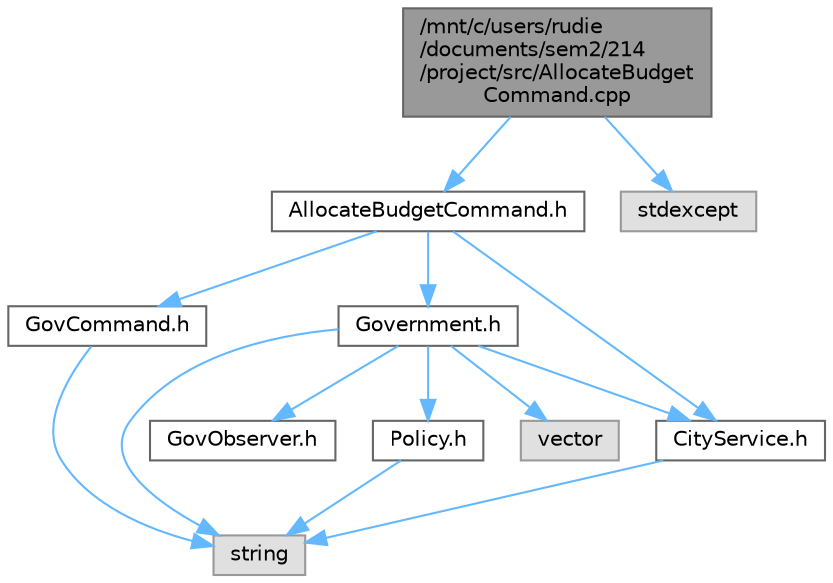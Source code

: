 digraph "/mnt/c/users/rudie/documents/sem2/214/project/src/AllocateBudgetCommand.cpp"
{
 // LATEX_PDF_SIZE
  bgcolor="transparent";
  edge [fontname=Helvetica,fontsize=10,labelfontname=Helvetica,labelfontsize=10];
  node [fontname=Helvetica,fontsize=10,shape=box,height=0.2,width=0.4];
  Node1 [id="Node000001",label="/mnt/c/users/rudie\l/documents/sem2/214\l/project/src/AllocateBudget\lCommand.cpp",height=0.2,width=0.4,color="gray40", fillcolor="grey60", style="filled", fontcolor="black",tooltip="Implementation of the AllocateBudgetCommand class."];
  Node1 -> Node2 [id="edge14_Node000001_Node000002",color="steelblue1",style="solid",tooltip=" "];
  Node2 [id="Node000002",label="AllocateBudgetCommand.h",height=0.2,width=0.4,color="grey40", fillcolor="white", style="filled",URL="$AllocateBudgetCommand_8h.html",tooltip="Definition of the AllocateBudgetCommand class."];
  Node2 -> Node3 [id="edge15_Node000002_Node000003",color="steelblue1",style="solid",tooltip=" "];
  Node3 [id="Node000003",label="GovCommand.h",height=0.2,width=0.4,color="grey40", fillcolor="white", style="filled",URL="$GovCommand_8h.html",tooltip="Definition of the GovCommand class."];
  Node3 -> Node4 [id="edge16_Node000003_Node000004",color="steelblue1",style="solid",tooltip=" "];
  Node4 [id="Node000004",label="string",height=0.2,width=0.4,color="grey60", fillcolor="#E0E0E0", style="filled",tooltip=" "];
  Node2 -> Node5 [id="edge17_Node000002_Node000005",color="steelblue1",style="solid",tooltip=" "];
  Node5 [id="Node000005",label="Government.h",height=0.2,width=0.4,color="grey40", fillcolor="white", style="filled",URL="$Government_8h.html",tooltip="Definition of the Government class."];
  Node5 -> Node6 [id="edge18_Node000005_Node000006",color="steelblue1",style="solid",tooltip=" "];
  Node6 [id="Node000006",label="GovObserver.h",height=0.2,width=0.4,color="grey40", fillcolor="white", style="filled",URL="$GovObserver_8h.html",tooltip="Definition of the GovObserver class."];
  Node5 -> Node7 [id="edge19_Node000005_Node000007",color="steelblue1",style="solid",tooltip=" "];
  Node7 [id="Node000007",label="CityService.h",height=0.2,width=0.4,color="grey40", fillcolor="white", style="filled",URL="$CityService_8h.html",tooltip="Declaration of the CityService class."];
  Node7 -> Node4 [id="edge20_Node000007_Node000004",color="steelblue1",style="solid",tooltip=" "];
  Node5 -> Node8 [id="edge21_Node000005_Node000008",color="steelblue1",style="solid",tooltip=" "];
  Node8 [id="Node000008",label="Policy.h",height=0.2,width=0.4,color="grey40", fillcolor="white", style="filled",URL="$Policy_8h.html",tooltip="Definition of the Policy class."];
  Node8 -> Node4 [id="edge22_Node000008_Node000004",color="steelblue1",style="solid",tooltip=" "];
  Node5 -> Node9 [id="edge23_Node000005_Node000009",color="steelblue1",style="solid",tooltip=" "];
  Node9 [id="Node000009",label="vector",height=0.2,width=0.4,color="grey60", fillcolor="#E0E0E0", style="filled",tooltip=" "];
  Node5 -> Node4 [id="edge24_Node000005_Node000004",color="steelblue1",style="solid",tooltip=" "];
  Node2 -> Node7 [id="edge25_Node000002_Node000007",color="steelblue1",style="solid",tooltip=" "];
  Node1 -> Node10 [id="edge26_Node000001_Node000010",color="steelblue1",style="solid",tooltip=" "];
  Node10 [id="Node000010",label="stdexcept",height=0.2,width=0.4,color="grey60", fillcolor="#E0E0E0", style="filled",tooltip=" "];
}
